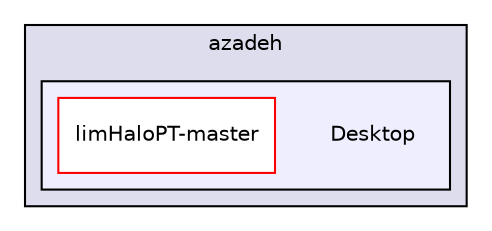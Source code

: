 digraph "Desktop" {
  compound=true
  node [ fontsize="10", fontname="Helvetica"];
  edge [ labelfontsize="10", labelfontname="Helvetica"];
  subgraph clusterdir_dbe248803d285fea756f36e9c9f410a9 {
    graph [ bgcolor="#ddddee", pencolor="black", label="azadeh" fontname="Helvetica", fontsize="10", URL="dir_dbe248803d285fea756f36e9c9f410a9.html"]
  subgraph clusterdir_08931e1063cebb8300b81f8af682365a {
    graph [ bgcolor="#eeeeff", pencolor="black", label="" URL="dir_08931e1063cebb8300b81f8af682365a.html"];
    dir_08931e1063cebb8300b81f8af682365a [shape=plaintext label="Desktop"];
  dir_2176a840f3b558a82cc29b06a2b57467 [shape=box label="limHaloPT-master" fillcolor="white" style="filled" color="red" URL="dir_2176a840f3b558a82cc29b06a2b57467.html"];
  }
  }
}
